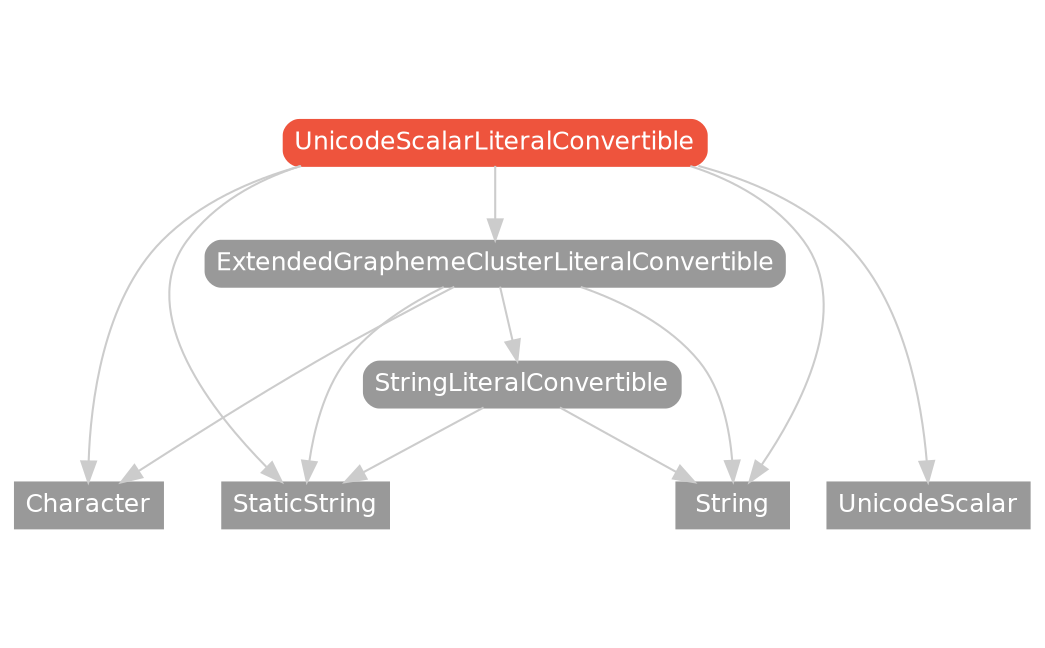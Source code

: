 strict digraph "UnicodeScalarLiteralConvertible - Type Hierarchy - SwiftDoc.org" {
    pad="0.1,0.8"
    node [shape=box, style="filled,rounded", color="#999999", fillcolor="#999999", fontcolor=white, fontname=Helvetica, fontnames="Helvetica,sansserif", fontsize=12, margin="0.07,0.05", height="0.3"]
    edge [color="#cccccc"]
    "Character" [URL="/type/Character/", style=filled]
    "ExtendedGraphemeClusterLiteralConvertible" [URL="/protocol/ExtendedGraphemeClusterLiteralConvertible/"]
    "StaticString" [URL="/type/StaticString/", style=filled]
    "String" [URL="/type/String/", style=filled]
    "StringLiteralConvertible" [URL="/protocol/StringLiteralConvertible/"]
    "UnicodeScalar" [URL="/type/UnicodeScalar/", style=filled]
    "UnicodeScalarLiteralConvertible" [URL="/protocol/UnicodeScalarLiteralConvertible/", style="filled,rounded", fillcolor="#ee543d", color="#ee543d"]    "UnicodeScalarLiteralConvertible" -> "Character"
    "UnicodeScalarLiteralConvertible" -> "ExtendedGraphemeClusterLiteralConvertible"
    "UnicodeScalarLiteralConvertible" -> "StaticString"
    "UnicodeScalarLiteralConvertible" -> "String"
    "UnicodeScalarLiteralConvertible" -> "UnicodeScalar"
    "ExtendedGraphemeClusterLiteralConvertible" -> "Character"
    "ExtendedGraphemeClusterLiteralConvertible" -> "StaticString"
    "ExtendedGraphemeClusterLiteralConvertible" -> "String"
    "ExtendedGraphemeClusterLiteralConvertible" -> "StringLiteralConvertible"
    "StringLiteralConvertible" -> "StaticString"
    "StringLiteralConvertible" -> "String"
    subgraph Types {
        rank = max; "Character"; "StaticString"; "String"; "UnicodeScalar";
    }
}